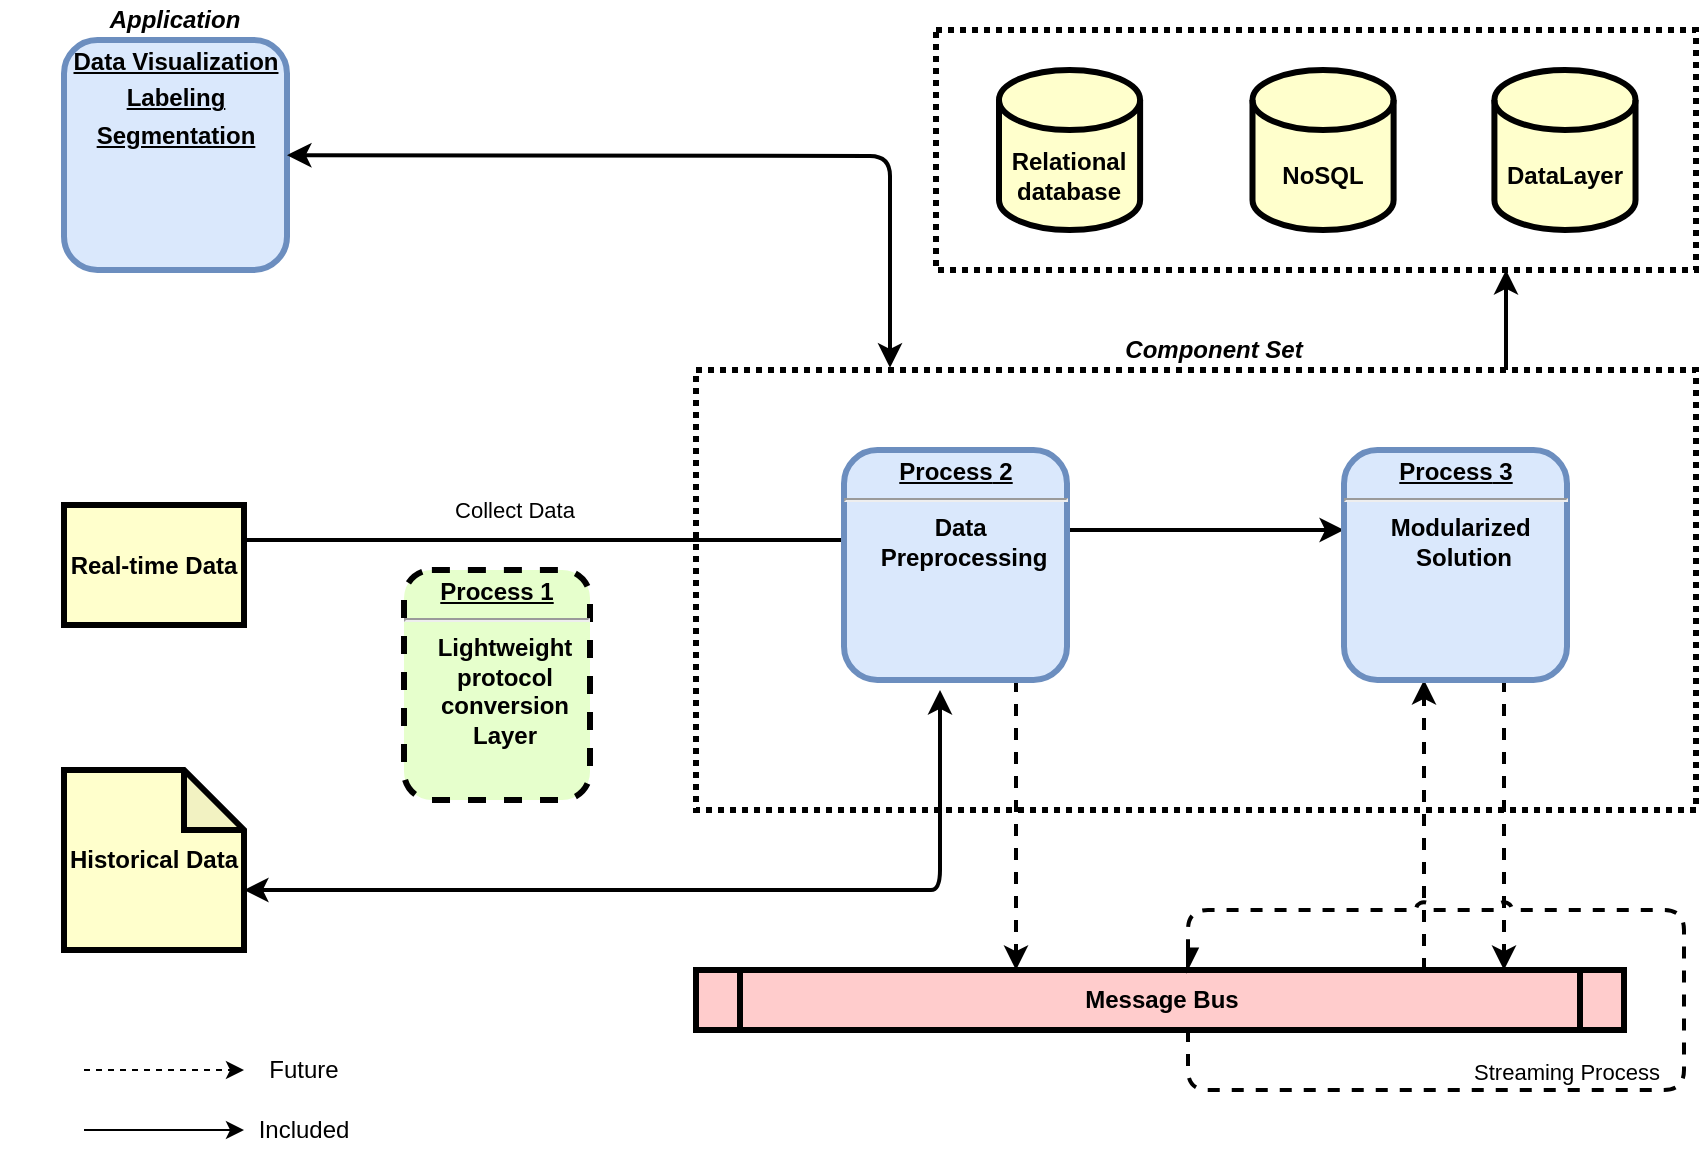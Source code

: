 <mxfile version="13.9.7" type="github">
  <diagram name="Page-1" id="c7558073-3199-34d8-9f00-42111426c3f3">
    <mxGraphModel dx="2248" dy="794" grid="1" gridSize="10" guides="1" tooltips="1" connect="1" arrows="1" fold="1" page="1" pageScale="1" pageWidth="826" pageHeight="1169" background="#ffffff" math="0" shadow="0">
      <root>
        <mxCell id="0" />
        <mxCell id="1" parent="0" />
        <mxCell id="O2RnvBktUuLIlnC_2o6k-5" style="edgeStyle=orthogonalEdgeStyle;rounded=1;sketch=0;jumpStyle=arc;orthogonalLoop=1;jettySize=auto;html=1;entryX=0.75;entryY=1;entryDx=0;entryDy=0;strokeWidth=2;exitX=0.81;exitY=0;exitDx=0;exitDy=0;exitPerimeter=0;" edge="1" parent="1" source="1v4hyU_0CHuTicEXj352-107" target="1v4hyU_0CHuTicEXj352-121">
          <mxGeometry relative="1" as="geometry" />
        </mxCell>
        <mxCell id="1v4hyU_0CHuTicEXj352-107" value="" style="rounded=0;whiteSpace=wrap;html=1;strokeWidth=3;dashed=1;gradientColor=#ffffff;dashPattern=1 1;" parent="1" vertex="1">
          <mxGeometry x="326" y="250" width="500" height="220" as="geometry" />
        </mxCell>
        <mxCell id="1v4hyU_0CHuTicEXj352-102" value="Collect Data" style="edgeStyle=orthogonalEdgeStyle;rounded=0;orthogonalLoop=1;jettySize=auto;html=1;entryX=0;entryY=0.391;entryDx=0;entryDy=0;entryPerimeter=0;strokeWidth=2;" parent="1" source="1v4hyU_0CHuTicEXj352-96" target="1v4hyU_0CHuTicEXj352-101" edge="1">
          <mxGeometry x="-0.25" y="15" relative="1" as="geometry">
            <Array as="points">
              <mxPoint x="430" y="335" />
            </Array>
            <mxPoint as="offset" />
          </mxGeometry>
        </mxCell>
        <mxCell id="1v4hyU_0CHuTicEXj352-96" value="Real-time Data" style="whiteSpace=wrap;align=center;verticalAlign=middle;fontStyle=1;strokeWidth=3;fillColor=#FFFFCC" parent="1" vertex="1">
          <mxGeometry x="10" y="317.5" width="90" height="60" as="geometry" />
        </mxCell>
        <mxCell id="1v4hyU_0CHuTicEXj352-98" value="&lt;p style=&quot;margin: 0px ; margin-top: 4px ; text-align: center ; text-decoration: underline&quot;&gt;&lt;strong&gt;Process 1&lt;br&gt;&lt;/strong&gt;&lt;/p&gt;&lt;hr&gt;&lt;p style=&quot;margin: 0px ; margin-left: 8px&quot;&gt;Lightweight&lt;/p&gt;&lt;p style=&quot;margin: 0px ; margin-left: 8px&quot;&gt;protocol&lt;/p&gt;&lt;p style=&quot;margin: 0px ; margin-left: 8px&quot;&gt;conversion&lt;/p&gt;&lt;p style=&quot;margin: 0px ; margin-left: 8px&quot;&gt;Layer&lt;/p&gt;&lt;p style=&quot;margin: 0px ; margin-left: 8px&quot;&gt;&lt;br&gt;&lt;/p&gt;" style="verticalAlign=middle;align=center;overflow=fill;fontSize=12;fontFamily=Helvetica;html=1;rounded=1;fontStyle=1;strokeWidth=3;fillColor=#E6FFCC;dashed=1;" parent="1" vertex="1">
          <mxGeometry x="180" y="350" width="93" height="115" as="geometry" />
        </mxCell>
        <mxCell id="1v4hyU_0CHuTicEXj352-115" style="edgeStyle=orthogonalEdgeStyle;rounded=1;orthogonalLoop=1;jettySize=auto;html=1;dashed=1;strokeWidth=2;" parent="1" source="1v4hyU_0CHuTicEXj352-100" target="1v4hyU_0CHuTicEXj352-114" edge="1">
          <mxGeometry relative="1" as="geometry">
            <Array as="points">
              <mxPoint x="690" y="450" />
              <mxPoint x="690" y="450" />
            </Array>
          </mxGeometry>
        </mxCell>
        <mxCell id="1v4hyU_0CHuTicEXj352-100" value="Message Bus" style="shape=process;whiteSpace=wrap;align=center;verticalAlign=middle;size=0.048;fontStyle=1;strokeWidth=3;fillColor=#FFCCCC;" parent="1" vertex="1">
          <mxGeometry x="326" y="550" width="464" height="30" as="geometry" />
        </mxCell>
        <mxCell id="1v4hyU_0CHuTicEXj352-105" value="&lt;b&gt;Historical Data&lt;/b&gt;" style="shape=note;whiteSpace=wrap;html=1;backgroundOutline=1;darkOpacity=0.05;strokeWidth=3;fillColor=#FFFFCC;" parent="1" vertex="1">
          <mxGeometry x="10" y="450" width="90" height="90" as="geometry" />
        </mxCell>
        <mxCell id="1v4hyU_0CHuTicEXj352-113" style="edgeStyle=orthogonalEdgeStyle;rounded=1;orthogonalLoop=1;jettySize=auto;html=1;strokeWidth=2;dashed=1;" parent="1" source="1v4hyU_0CHuTicEXj352-101" target="1v4hyU_0CHuTicEXj352-100" edge="1">
          <mxGeometry relative="1" as="geometry">
            <Array as="points">
              <mxPoint x="486" y="440" />
              <mxPoint x="486" y="440" />
            </Array>
          </mxGeometry>
        </mxCell>
        <mxCell id="1v4hyU_0CHuTicEXj352-116" style="edgeStyle=orthogonalEdgeStyle;rounded=1;orthogonalLoop=1;jettySize=auto;html=1;strokeWidth=2;" parent="1" source="1v4hyU_0CHuTicEXj352-101" target="1v4hyU_0CHuTicEXj352-114" edge="1">
          <mxGeometry relative="1" as="geometry">
            <Array as="points">
              <mxPoint x="630" y="330" />
              <mxPoint x="630" y="330" />
            </Array>
          </mxGeometry>
        </mxCell>
        <mxCell id="1v4hyU_0CHuTicEXj352-101" value="&lt;p style=&quot;margin: 0px ; margin-top: 4px ; text-align: center ; text-decoration: underline&quot;&gt;&lt;strong&gt;&lt;strong&gt;Process&lt;/strong&gt; 2&lt;br&gt;&lt;/strong&gt;&lt;/p&gt;&lt;hr&gt;&lt;p style=&quot;margin: 0px ; margin-left: 8px&quot;&gt;Data&amp;nbsp;&lt;/p&gt;&lt;p style=&quot;margin: 0px ; margin-left: 8px&quot;&gt;Preprocessing&lt;/p&gt;" style="verticalAlign=middle;align=center;overflow=fill;fontSize=12;fontFamily=Helvetica;html=1;rounded=1;fontStyle=1;strokeWidth=3;fillColor=#dae8fc;strokeColor=#6c8ebf;" parent="1" vertex="1">
          <mxGeometry x="400" y="290" width="111.5" height="115" as="geometry" />
        </mxCell>
        <mxCell id="1v4hyU_0CHuTicEXj352-117" style="edgeStyle=orthogonalEdgeStyle;rounded=1;orthogonalLoop=1;jettySize=auto;html=1;strokeWidth=2;dashed=1;" parent="1" source="1v4hyU_0CHuTicEXj352-114" target="1v4hyU_0CHuTicEXj352-100" edge="1">
          <mxGeometry relative="1" as="geometry">
            <mxPoint x="670" y="560" as="targetPoint" />
            <Array as="points">
              <mxPoint x="730" y="460" />
              <mxPoint x="730" y="460" />
            </Array>
          </mxGeometry>
        </mxCell>
        <mxCell id="1v4hyU_0CHuTicEXj352-114" value="&lt;p style=&quot;margin: 0px ; margin-top: 4px ; text-align: center ; text-decoration: underline&quot;&gt;&lt;strong&gt;&lt;strong&gt;Process&lt;/strong&gt; 3&lt;br&gt;&lt;/strong&gt;&lt;/p&gt;&lt;hr&gt;&lt;p style=&quot;margin: 0px ; margin-left: 8px&quot;&gt;Modularized&amp;nbsp;&lt;/p&gt;&lt;p style=&quot;margin: 0px ; margin-left: 8px&quot;&gt;Solution&lt;/p&gt;" style="verticalAlign=middle;align=center;overflow=fill;fontSize=12;fontFamily=Helvetica;html=1;rounded=1;fontStyle=1;strokeWidth=3;fillColor=#dae8fc;strokeColor=#6c8ebf;" parent="1" vertex="1">
          <mxGeometry x="650" y="290" width="111.5" height="115" as="geometry" />
        </mxCell>
        <mxCell id="1v4hyU_0CHuTicEXj352-123" value="" style="group;dashed=1;dashPattern=1 1;" parent="1" vertex="1" connectable="0">
          <mxGeometry x="446" y="80" width="380" height="120" as="geometry" />
        </mxCell>
        <mxCell id="1v4hyU_0CHuTicEXj352-121" value="" style="rounded=0;whiteSpace=wrap;html=1;strokeWidth=3;dashed=1;dashPattern=1 1;" parent="1v4hyU_0CHuTicEXj352-123" vertex="1">
          <mxGeometry width="380" height="120" as="geometry" />
        </mxCell>
        <mxCell id="1v4hyU_0CHuTicEXj352-106" value="&lt;b&gt;Relational database&lt;/b&gt;" style="shape=cylinder3;whiteSpace=wrap;html=1;boundedLbl=1;backgroundOutline=1;size=15;strokeWidth=3;fillColor=#FFFFCC;" parent="1v4hyU_0CHuTicEXj352-123" vertex="1">
          <mxGeometry x="31.499" y="20" width="70.557" height="80" as="geometry" />
        </mxCell>
        <mxCell id="1v4hyU_0CHuTicEXj352-111" value="&lt;b&gt;NoSQL&lt;/b&gt;" style="shape=cylinder3;whiteSpace=wrap;html=1;boundedLbl=1;backgroundOutline=1;size=15;strokeWidth=3;fillColor=#FFFFCC;" parent="1v4hyU_0CHuTicEXj352-123" vertex="1">
          <mxGeometry x="158.249" y="20" width="70.557" height="80" as="geometry" />
        </mxCell>
        <mxCell id="1v4hyU_0CHuTicEXj352-122" value="&lt;b&gt;DataLayer&lt;/b&gt;" style="shape=cylinder3;whiteSpace=wrap;html=1;boundedLbl=1;backgroundOutline=1;size=15;strokeWidth=3;fillColor=#FFFFCC;" parent="1v4hyU_0CHuTicEXj352-123" vertex="1">
          <mxGeometry x="279.204" y="20" width="70.557" height="80" as="geometry" />
        </mxCell>
        <mxCell id="1v4hyU_0CHuTicEXj352-124" value="&lt;b&gt;&lt;i&gt;Component Set&lt;/i&gt;&lt;/b&gt;" style="text;html=1;strokeColor=none;fillColor=none;align=center;verticalAlign=middle;whiteSpace=wrap;rounded=0;dashed=1;dashPattern=1 4;" parent="1" vertex="1">
          <mxGeometry x="530" y="230" width="110" height="20" as="geometry" />
        </mxCell>
        <mxCell id="1v4hyU_0CHuTicEXj352-126" value="&lt;p style=&quot;margin: 0px ; margin-top: 4px ; text-align: center ; text-decoration: underline&quot;&gt;Data Visualization&lt;/p&gt;&lt;p style=&quot;margin: 0px ; margin-top: 4px ; text-align: center ; text-decoration: underline&quot;&gt;Labeling&lt;/p&gt;&lt;p style=&quot;margin: 0px ; margin-top: 4px ; text-align: center ; text-decoration: underline&quot;&gt;Segmentation&lt;/p&gt;" style="verticalAlign=middle;align=center;overflow=fill;fontSize=12;fontFamily=Helvetica;html=1;rounded=1;fontStyle=1;strokeWidth=3;fillColor=#dae8fc;strokeColor=#6c8ebf;" parent="1" vertex="1">
          <mxGeometry x="10" y="85" width="111.5" height="115" as="geometry" />
        </mxCell>
        <mxCell id="1v4hyU_0CHuTicEXj352-129" value="&lt;b&gt;&lt;i&gt;Application&lt;/i&gt;&lt;/b&gt;" style="text;html=1;strokeColor=none;fillColor=none;align=center;verticalAlign=middle;whiteSpace=wrap;rounded=0;dashed=1;dashPattern=1 4;" parent="1" vertex="1">
          <mxGeometry x="-21.25" y="65" width="172.5" height="20" as="geometry" />
        </mxCell>
        <mxCell id="86zlqQ8TGqd8QCx5ZwGU-3" value="" style="endArrow=classic;html=1;" parent="1" edge="1">
          <mxGeometry width="50" height="50" relative="1" as="geometry">
            <mxPoint x="20" y="630" as="sourcePoint" />
            <mxPoint x="100" y="630" as="targetPoint" />
          </mxGeometry>
        </mxCell>
        <mxCell id="86zlqQ8TGqd8QCx5ZwGU-4" value="" style="endArrow=classic;html=1;dashed=1;" parent="1" edge="1">
          <mxGeometry width="50" height="50" relative="1" as="geometry">
            <mxPoint x="20" y="600" as="sourcePoint" />
            <mxPoint x="100" y="600" as="targetPoint" />
          </mxGeometry>
        </mxCell>
        <mxCell id="86zlqQ8TGqd8QCx5ZwGU-6" value="Future" style="text;html=1;strokeColor=none;fillColor=none;align=center;verticalAlign=middle;whiteSpace=wrap;rounded=0;" parent="1" vertex="1">
          <mxGeometry x="110" y="590" width="40" height="20" as="geometry" />
        </mxCell>
        <mxCell id="86zlqQ8TGqd8QCx5ZwGU-7" value="Included" style="text;html=1;strokeColor=none;fillColor=none;align=center;verticalAlign=middle;whiteSpace=wrap;rounded=0;" parent="1" vertex="1">
          <mxGeometry x="110" y="620" width="40" height="20" as="geometry" />
        </mxCell>
        <mxCell id="O2RnvBktUuLIlnC_2o6k-7" value="" style="endArrow=classic;startArrow=classic;html=1;strokeWidth=2;strokeColor=none;" edge="1" parent="1" source="1v4hyU_0CHuTicEXj352-105" target="1v4hyU_0CHuTicEXj352-101">
          <mxGeometry width="50" height="50" relative="1" as="geometry">
            <mxPoint x="430" y="430" as="sourcePoint" />
            <mxPoint x="480" y="380" as="targetPoint" />
          </mxGeometry>
        </mxCell>
        <mxCell id="O2RnvBktUuLIlnC_2o6k-8" value="" style="endArrow=classic;startArrow=classic;html=1;strokeWidth=2;exitX=0;exitY=0;exitDx=90;exitDy=60;exitPerimeter=0;" edge="1" parent="1" source="1v4hyU_0CHuTicEXj352-105">
          <mxGeometry width="50" height="50" relative="1" as="geometry">
            <mxPoint x="380" y="440" as="sourcePoint" />
            <mxPoint x="448" y="410" as="targetPoint" />
            <Array as="points">
              <mxPoint x="430" y="510" />
              <mxPoint x="448" y="510" />
            </Array>
          </mxGeometry>
        </mxCell>
        <mxCell id="O2RnvBktUuLIlnC_2o6k-10" value="" style="endArrow=classic;startArrow=classic;html=1;strokeWidth=2;entryX=0.194;entryY=-0.005;entryDx=0;entryDy=0;entryPerimeter=0;" edge="1" parent="1" source="1v4hyU_0CHuTicEXj352-126" target="1v4hyU_0CHuTicEXj352-107">
          <mxGeometry width="50" height="50" relative="1" as="geometry">
            <mxPoint x="131.5" y="192.5" as="sourcePoint" />
            <mxPoint x="202.211" y="142.5" as="targetPoint" />
            <Array as="points">
              <mxPoint x="423" y="143" />
            </Array>
          </mxGeometry>
        </mxCell>
        <mxCell id="O2RnvBktUuLIlnC_2o6k-20" style="edgeStyle=orthogonalEdgeStyle;rounded=1;sketch=0;jumpStyle=arc;orthogonalLoop=1;jettySize=auto;html=1;endArrow=async;endFill=1;strokeWidth=2;dashed=1;" edge="1" parent="1">
          <mxGeometry relative="1" as="geometry">
            <mxPoint x="572" y="580" as="sourcePoint" />
            <mxPoint x="572" y="550" as="targetPoint" />
            <Array as="points">
              <mxPoint x="572" y="610" />
              <mxPoint x="820" y="610" />
              <mxPoint x="820" y="520" />
              <mxPoint x="572" y="520" />
            </Array>
          </mxGeometry>
        </mxCell>
        <mxCell id="O2RnvBktUuLIlnC_2o6k-21" value="Streaming Process" style="edgeLabel;html=1;align=center;verticalAlign=middle;resizable=0;points=[];" vertex="1" connectable="0" parent="O2RnvBktUuLIlnC_2o6k-20">
          <mxGeometry x="0.039" y="-2" relative="1" as="geometry">
            <mxPoint x="-61.52" y="48" as="offset" />
          </mxGeometry>
        </mxCell>
      </root>
    </mxGraphModel>
  </diagram>
</mxfile>
